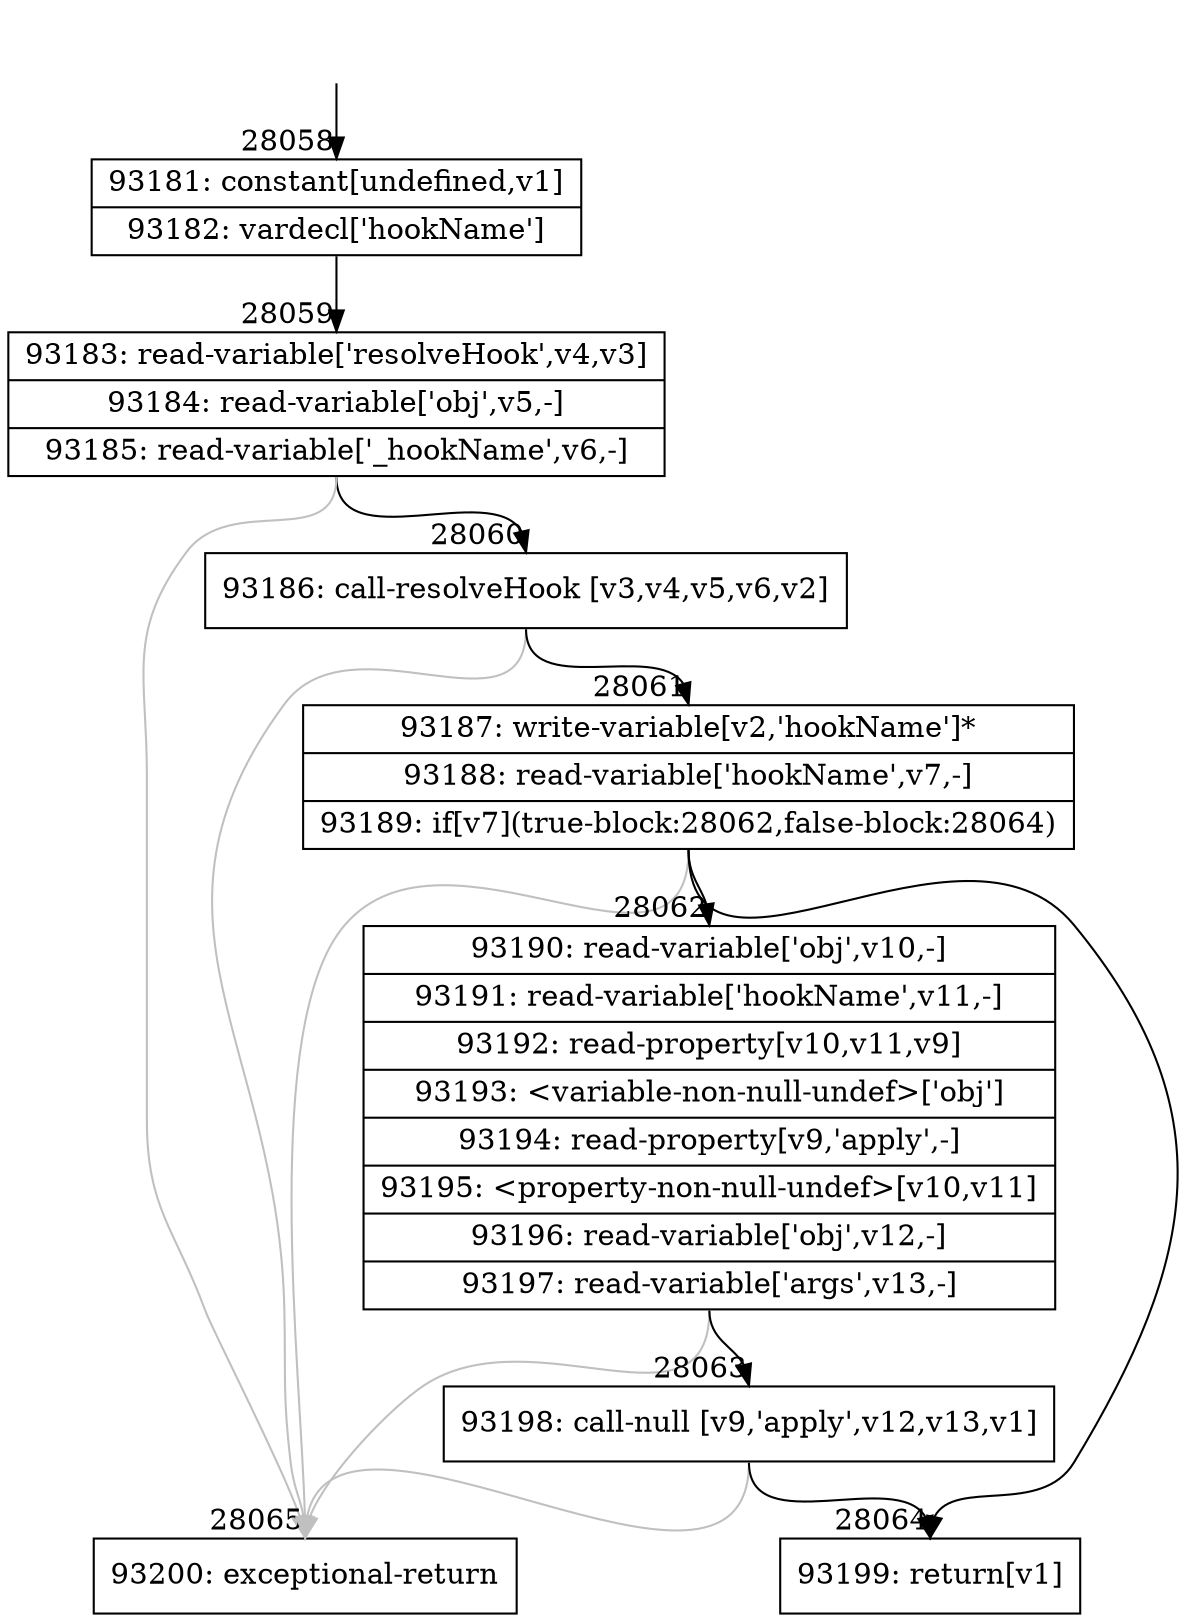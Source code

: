digraph {
rankdir="TD"
BB_entry2453[shape=none,label=""];
BB_entry2453 -> BB28058 [tailport=s, headport=n, headlabel="    28058"]
BB28058 [shape=record label="{93181: constant[undefined,v1]|93182: vardecl['hookName']}" ] 
BB28058 -> BB28059 [tailport=s, headport=n, headlabel="      28059"]
BB28059 [shape=record label="{93183: read-variable['resolveHook',v4,v3]|93184: read-variable['obj',v5,-]|93185: read-variable['_hookName',v6,-]}" ] 
BB28059 -> BB28060 [tailport=s, headport=n, headlabel="      28060"]
BB28059 -> BB28065 [tailport=s, headport=n, color=gray, headlabel="      28065"]
BB28060 [shape=record label="{93186: call-resolveHook [v3,v4,v5,v6,v2]}" ] 
BB28060 -> BB28061 [tailport=s, headport=n, headlabel="      28061"]
BB28060 -> BB28065 [tailport=s, headport=n, color=gray]
BB28061 [shape=record label="{93187: write-variable[v2,'hookName']*|93188: read-variable['hookName',v7,-]|93189: if[v7](true-block:28062,false-block:28064)}" ] 
BB28061 -> BB28062 [tailport=s, headport=n, headlabel="      28062"]
BB28061 -> BB28064 [tailport=s, headport=n, headlabel="      28064"]
BB28061 -> BB28065 [tailport=s, headport=n, color=gray]
BB28062 [shape=record label="{93190: read-variable['obj',v10,-]|93191: read-variable['hookName',v11,-]|93192: read-property[v10,v11,v9]|93193: \<variable-non-null-undef\>['obj']|93194: read-property[v9,'apply',-]|93195: \<property-non-null-undef\>[v10,v11]|93196: read-variable['obj',v12,-]|93197: read-variable['args',v13,-]}" ] 
BB28062 -> BB28063 [tailport=s, headport=n, headlabel="      28063"]
BB28062 -> BB28065 [tailport=s, headport=n, color=gray]
BB28063 [shape=record label="{93198: call-null [v9,'apply',v12,v13,v1]}" ] 
BB28063 -> BB28064 [tailport=s, headport=n]
BB28063 -> BB28065 [tailport=s, headport=n, color=gray]
BB28064 [shape=record label="{93199: return[v1]}" ] 
BB28065 [shape=record label="{93200: exceptional-return}" ] 
//#$~ 50217
}
